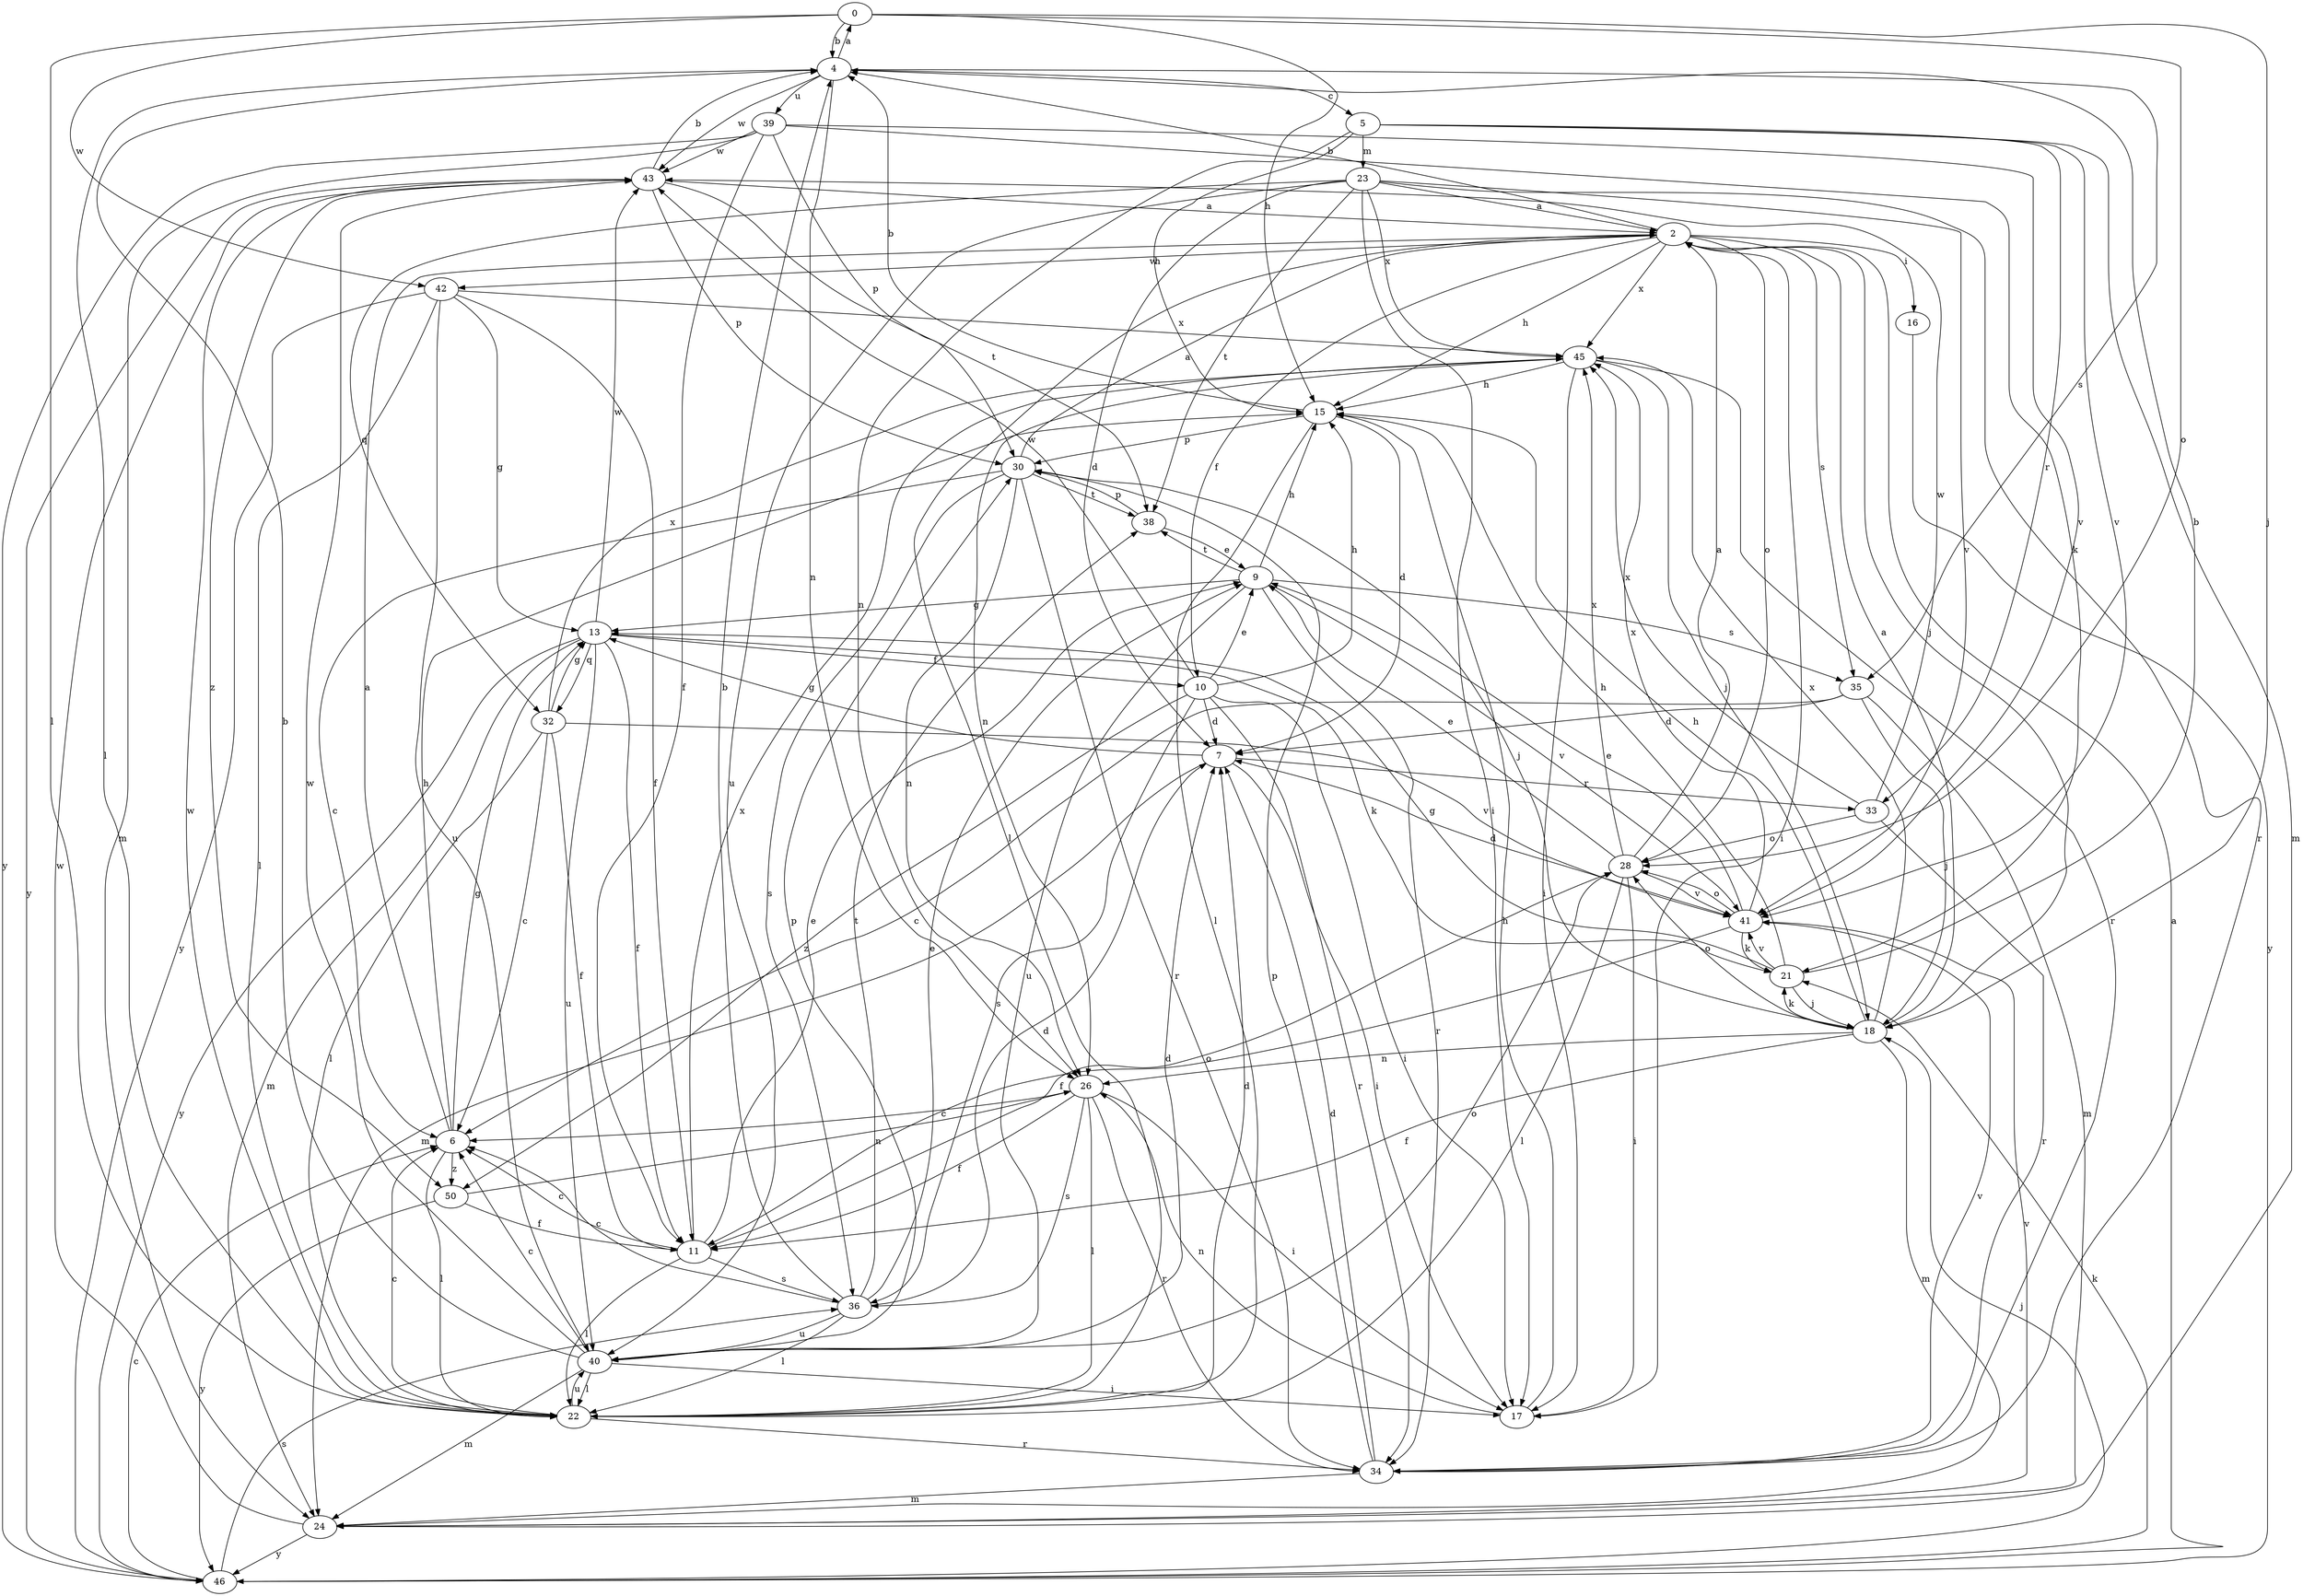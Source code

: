 strict digraph  {
0;
2;
4;
5;
6;
7;
9;
10;
11;
13;
15;
16;
17;
18;
21;
22;
23;
24;
26;
28;
30;
32;
33;
34;
35;
36;
38;
39;
40;
41;
42;
43;
45;
46;
50;
0 -> 4  [label=b];
0 -> 15  [label=h];
0 -> 18  [label=j];
0 -> 22  [label=l];
0 -> 28  [label=o];
0 -> 42  [label=w];
2 -> 4  [label=b];
2 -> 10  [label=f];
2 -> 15  [label=h];
2 -> 16  [label=i];
2 -> 17  [label=i];
2 -> 18  [label=j];
2 -> 22  [label=l];
2 -> 28  [label=o];
2 -> 35  [label=s];
2 -> 42  [label=w];
2 -> 45  [label=x];
4 -> 0  [label=a];
4 -> 5  [label=c];
4 -> 22  [label=l];
4 -> 26  [label=n];
4 -> 35  [label=s];
4 -> 39  [label=u];
4 -> 43  [label=w];
5 -> 15  [label=h];
5 -> 23  [label=m];
5 -> 24  [label=m];
5 -> 26  [label=n];
5 -> 33  [label=r];
5 -> 41  [label=v];
6 -> 2  [label=a];
6 -> 13  [label=g];
6 -> 15  [label=h];
6 -> 22  [label=l];
6 -> 50  [label=z];
7 -> 13  [label=g];
7 -> 17  [label=i];
7 -> 24  [label=m];
7 -> 33  [label=r];
9 -> 13  [label=g];
9 -> 15  [label=h];
9 -> 34  [label=r];
9 -> 35  [label=s];
9 -> 38  [label=t];
9 -> 40  [label=u];
9 -> 41  [label=v];
10 -> 7  [label=d];
10 -> 9  [label=e];
10 -> 15  [label=h];
10 -> 17  [label=i];
10 -> 34  [label=r];
10 -> 36  [label=s];
10 -> 43  [label=w];
10 -> 50  [label=z];
11 -> 6  [label=c];
11 -> 9  [label=e];
11 -> 22  [label=l];
11 -> 28  [label=o];
11 -> 36  [label=s];
11 -> 45  [label=x];
13 -> 10  [label=f];
13 -> 11  [label=f];
13 -> 21  [label=k];
13 -> 24  [label=m];
13 -> 32  [label=q];
13 -> 40  [label=u];
13 -> 43  [label=w];
13 -> 46  [label=y];
15 -> 4  [label=b];
15 -> 7  [label=d];
15 -> 22  [label=l];
15 -> 30  [label=p];
16 -> 46  [label=y];
17 -> 15  [label=h];
17 -> 26  [label=n];
18 -> 2  [label=a];
18 -> 11  [label=f];
18 -> 15  [label=h];
18 -> 21  [label=k];
18 -> 24  [label=m];
18 -> 26  [label=n];
18 -> 28  [label=o];
18 -> 45  [label=x];
21 -> 4  [label=b];
21 -> 13  [label=g];
21 -> 15  [label=h];
21 -> 18  [label=j];
21 -> 41  [label=v];
22 -> 6  [label=c];
22 -> 7  [label=d];
22 -> 34  [label=r];
22 -> 40  [label=u];
22 -> 43  [label=w];
23 -> 2  [label=a];
23 -> 7  [label=d];
23 -> 17  [label=i];
23 -> 32  [label=q];
23 -> 34  [label=r];
23 -> 38  [label=t];
23 -> 40  [label=u];
23 -> 41  [label=v];
23 -> 45  [label=x];
24 -> 41  [label=v];
24 -> 43  [label=w];
24 -> 46  [label=y];
26 -> 6  [label=c];
26 -> 11  [label=f];
26 -> 17  [label=i];
26 -> 22  [label=l];
26 -> 34  [label=r];
26 -> 36  [label=s];
28 -> 2  [label=a];
28 -> 9  [label=e];
28 -> 17  [label=i];
28 -> 22  [label=l];
28 -> 41  [label=v];
28 -> 45  [label=x];
30 -> 2  [label=a];
30 -> 6  [label=c];
30 -> 18  [label=j];
30 -> 26  [label=n];
30 -> 34  [label=r];
30 -> 36  [label=s];
30 -> 38  [label=t];
32 -> 6  [label=c];
32 -> 11  [label=f];
32 -> 13  [label=g];
32 -> 22  [label=l];
32 -> 41  [label=v];
32 -> 45  [label=x];
33 -> 28  [label=o];
33 -> 34  [label=r];
33 -> 43  [label=w];
33 -> 45  [label=x];
34 -> 7  [label=d];
34 -> 24  [label=m];
34 -> 30  [label=p];
34 -> 41  [label=v];
35 -> 6  [label=c];
35 -> 7  [label=d];
35 -> 18  [label=j];
35 -> 24  [label=m];
36 -> 4  [label=b];
36 -> 6  [label=c];
36 -> 7  [label=d];
36 -> 9  [label=e];
36 -> 22  [label=l];
36 -> 38  [label=t];
36 -> 40  [label=u];
38 -> 9  [label=e];
38 -> 30  [label=p];
39 -> 11  [label=f];
39 -> 21  [label=k];
39 -> 24  [label=m];
39 -> 30  [label=p];
39 -> 41  [label=v];
39 -> 43  [label=w];
39 -> 46  [label=y];
40 -> 4  [label=b];
40 -> 6  [label=c];
40 -> 7  [label=d];
40 -> 17  [label=i];
40 -> 22  [label=l];
40 -> 24  [label=m];
40 -> 28  [label=o];
40 -> 30  [label=p];
40 -> 43  [label=w];
41 -> 7  [label=d];
41 -> 9  [label=e];
41 -> 11  [label=f];
41 -> 21  [label=k];
41 -> 28  [label=o];
41 -> 45  [label=x];
42 -> 11  [label=f];
42 -> 13  [label=g];
42 -> 22  [label=l];
42 -> 40  [label=u];
42 -> 45  [label=x];
42 -> 46  [label=y];
43 -> 2  [label=a];
43 -> 4  [label=b];
43 -> 30  [label=p];
43 -> 38  [label=t];
43 -> 46  [label=y];
43 -> 50  [label=z];
45 -> 15  [label=h];
45 -> 17  [label=i];
45 -> 18  [label=j];
45 -> 26  [label=n];
45 -> 34  [label=r];
46 -> 2  [label=a];
46 -> 6  [label=c];
46 -> 18  [label=j];
46 -> 21  [label=k];
46 -> 36  [label=s];
50 -> 11  [label=f];
50 -> 26  [label=n];
50 -> 46  [label=y];
}

